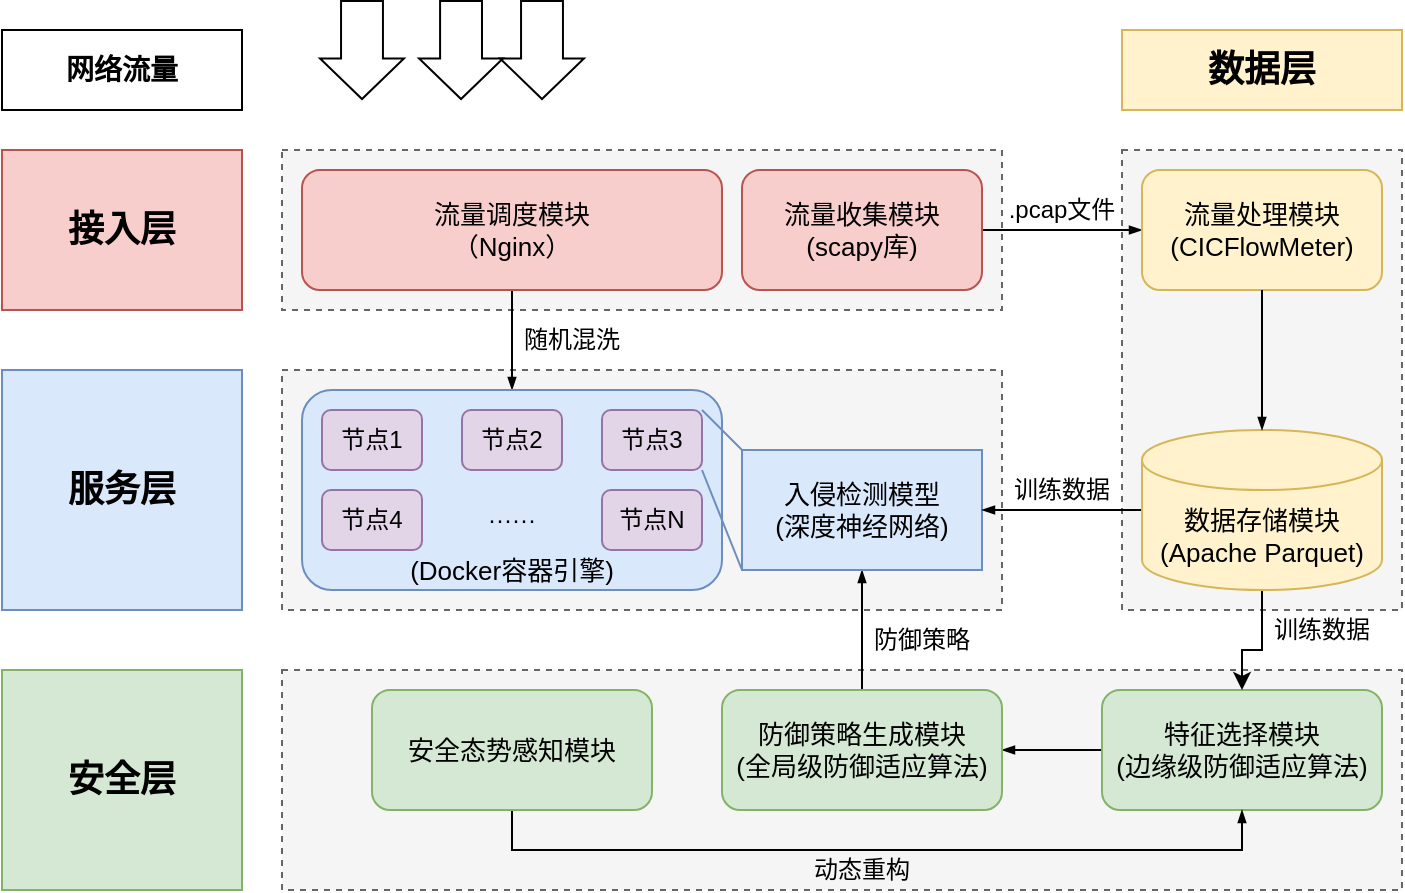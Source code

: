 <mxfile version="26.0.13">
  <diagram name="第 1 页" id="cbnWJFDe7zCflggXgep9">
    <mxGraphModel dx="766" dy="994" grid="1" gridSize="10" guides="1" tooltips="1" connect="1" arrows="1" fold="1" page="1" pageScale="1" pageWidth="1169" pageHeight="827" math="0" shadow="0">
      <root>
        <mxCell id="0" />
        <mxCell id="1" parent="0" />
        <mxCell id="9ba7Ce31MwZ_cNOjAit5-13" value="" style="rounded=0;whiteSpace=wrap;html=1;dashed=1;fillColor=#f5f5f5;strokeColor=#666666;fontColor=#333333;" vertex="1" parent="1">
          <mxGeometry x="260" y="160" width="360" height="80" as="geometry" />
        </mxCell>
        <mxCell id="9ba7Ce31MwZ_cNOjAit5-16" value="接入层" style="rounded=0;whiteSpace=wrap;html=1;fillColor=#f8cecc;strokeColor=#b85450;fontStyle=1;fontSize=18;" vertex="1" parent="1">
          <mxGeometry x="120" y="160" width="120" height="80" as="geometry" />
        </mxCell>
        <mxCell id="9ba7Ce31MwZ_cNOjAit5-17" value="" style="rounded=0;whiteSpace=wrap;html=1;dashed=1;fillColor=#f5f5f5;strokeColor=#666666;fontColor=#333333;" vertex="1" parent="1">
          <mxGeometry x="260" y="270" width="360" height="120" as="geometry" />
        </mxCell>
        <mxCell id="9ba7Ce31MwZ_cNOjAit5-18" value="" style="rounded=0;whiteSpace=wrap;html=1;dashed=1;fillColor=#f5f5f5;strokeColor=#666666;fontColor=#333333;" vertex="1" parent="1">
          <mxGeometry x="260" y="420" width="560" height="110" as="geometry" />
        </mxCell>
        <mxCell id="9ba7Ce31MwZ_cNOjAit5-19" value="" style="rounded=0;whiteSpace=wrap;html=1;dashed=1;fillColor=#f5f5f5;fontColor=#333333;strokeColor=#666666;" vertex="1" parent="1">
          <mxGeometry x="680" y="160" width="140" height="230" as="geometry" />
        </mxCell>
        <mxCell id="9ba7Ce31MwZ_cNOjAit5-20" value="服务层" style="rounded=0;whiteSpace=wrap;html=1;fillColor=#dae8fc;strokeColor=#6c8ebf;fontStyle=1;fontSize=18;" vertex="1" parent="1">
          <mxGeometry x="120" y="270" width="120" height="120" as="geometry" />
        </mxCell>
        <mxCell id="9ba7Ce31MwZ_cNOjAit5-22" value="安全层" style="rounded=0;whiteSpace=wrap;html=1;fillColor=#d5e8d4;strokeColor=#82b366;fontStyle=1;fontSize=18;" vertex="1" parent="1">
          <mxGeometry x="120" y="420" width="120" height="110" as="geometry" />
        </mxCell>
        <mxCell id="9ba7Ce31MwZ_cNOjAit5-23" value="数据层" style="rounded=0;whiteSpace=wrap;html=1;fillColor=#fff2cc;strokeColor=#d6b656;fontStyle=1;fontSize=18;" vertex="1" parent="1">
          <mxGeometry x="680" y="100" width="140" height="40" as="geometry" />
        </mxCell>
        <mxCell id="9ba7Ce31MwZ_cNOjAit5-48" style="edgeStyle=orthogonalEdgeStyle;rounded=0;orthogonalLoop=1;jettySize=auto;html=1;exitX=0;exitY=0.5;exitDx=0;exitDy=0;entryX=1;entryY=0.5;entryDx=0;entryDy=0;endSize=4;endArrow=blockThin;endFill=1;" edge="1" parent="1" source="9ba7Ce31MwZ_cNOjAit5-24" target="9ba7Ce31MwZ_cNOjAit5-25">
          <mxGeometry relative="1" as="geometry" />
        </mxCell>
        <mxCell id="9ba7Ce31MwZ_cNOjAit5-24" value="&lt;div&gt;特征选择模块&lt;/div&gt;&lt;div&gt;(边缘级防御适应算法)&lt;/div&gt;" style="rounded=1;whiteSpace=wrap;html=1;fillColor=#d5e8d4;strokeColor=#82b366;fontSize=13;" vertex="1" parent="1">
          <mxGeometry x="670" y="430" width="140" height="60" as="geometry" />
        </mxCell>
        <mxCell id="9ba7Ce31MwZ_cNOjAit5-51" style="edgeStyle=orthogonalEdgeStyle;rounded=0;orthogonalLoop=1;jettySize=auto;html=1;exitX=0.5;exitY=0;exitDx=0;exitDy=0;entryX=0.5;entryY=1;entryDx=0;entryDy=0;endSize=4;endArrow=blockThin;endFill=1;" edge="1" parent="1" source="9ba7Ce31MwZ_cNOjAit5-25" target="9ba7Ce31MwZ_cNOjAit5-27">
          <mxGeometry relative="1" as="geometry" />
        </mxCell>
        <mxCell id="9ba7Ce31MwZ_cNOjAit5-25" value="&lt;div&gt;防御策略生成模块&lt;/div&gt;&lt;div&gt;(全局级防御适应算法)&lt;/div&gt;" style="rounded=1;whiteSpace=wrap;html=1;fillColor=#d5e8d4;strokeColor=#82b366;fontSize=13;" vertex="1" parent="1">
          <mxGeometry x="480" y="430" width="140" height="60" as="geometry" />
        </mxCell>
        <mxCell id="9ba7Ce31MwZ_cNOjAit5-27" value="入侵检测模型&lt;div&gt;(深度神经网络)&lt;/div&gt;" style="rounded=0;whiteSpace=wrap;html=1;fillColor=#dae8fc;strokeColor=#6c8ebf;fontSize=13;" vertex="1" parent="1">
          <mxGeometry x="490" y="310" width="120" height="60" as="geometry" />
        </mxCell>
        <mxCell id="9ba7Ce31MwZ_cNOjAit5-108" style="edgeStyle=orthogonalEdgeStyle;rounded=0;orthogonalLoop=1;jettySize=auto;html=1;exitX=0.5;exitY=1;exitDx=0;exitDy=0;entryX=0.5;entryY=0;entryDx=0;entryDy=0;endSize=4;endArrow=blockThin;endFill=1;" edge="1" parent="1" source="9ba7Ce31MwZ_cNOjAit5-28" target="9ba7Ce31MwZ_cNOjAit5-59">
          <mxGeometry relative="1" as="geometry" />
        </mxCell>
        <mxCell id="9ba7Ce31MwZ_cNOjAit5-28" value="流量调度模块&lt;div&gt;（Nginx）&lt;/div&gt;" style="rounded=1;whiteSpace=wrap;html=1;fillColor=#f8cecc;strokeColor=#b85450;fontSize=13;" vertex="1" parent="1">
          <mxGeometry x="270" y="170" width="210" height="60" as="geometry" />
        </mxCell>
        <mxCell id="9ba7Ce31MwZ_cNOjAit5-53" style="edgeStyle=orthogonalEdgeStyle;rounded=0;orthogonalLoop=1;jettySize=auto;html=1;exitX=1;exitY=0.5;exitDx=0;exitDy=0;entryX=0;entryY=0.5;entryDx=0;entryDy=0;endSize=4;endArrow=blockThin;endFill=1;" edge="1" parent="1" source="9ba7Ce31MwZ_cNOjAit5-29" target="9ba7Ce31MwZ_cNOjAit5-30">
          <mxGeometry relative="1" as="geometry" />
        </mxCell>
        <mxCell id="9ba7Ce31MwZ_cNOjAit5-29" value="流量收集模块&lt;div&gt;(scapy库)&lt;/div&gt;" style="rounded=1;whiteSpace=wrap;html=1;fillColor=#f8cecc;strokeColor=#b85450;fontSize=13;" vertex="1" parent="1">
          <mxGeometry x="490" y="170" width="120" height="60" as="geometry" />
        </mxCell>
        <mxCell id="9ba7Ce31MwZ_cNOjAit5-30" value="流量处理模块&lt;br&gt;(CICFlowMeter)" style="rounded=1;whiteSpace=wrap;html=1;fillColor=#fff2cc;strokeColor=#d6b656;fontSize=13;" vertex="1" parent="1">
          <mxGeometry x="690" y="170" width="120" height="60" as="geometry" />
        </mxCell>
        <mxCell id="9ba7Ce31MwZ_cNOjAit5-47" style="rounded=0;orthogonalLoop=1;jettySize=auto;html=1;exitX=0.5;exitY=1;exitDx=0;exitDy=0;entryX=0.5;entryY=1;entryDx=0;entryDy=0;endSize=4;endArrow=blockThin;endFill=1;edgeStyle=orthogonalEdgeStyle;" edge="1" parent="1" source="9ba7Ce31MwZ_cNOjAit5-31" target="9ba7Ce31MwZ_cNOjAit5-24">
          <mxGeometry relative="1" as="geometry" />
        </mxCell>
        <mxCell id="9ba7Ce31MwZ_cNOjAit5-31" value="安全态势感知模块" style="rounded=1;whiteSpace=wrap;html=1;fillColor=#d5e8d4;strokeColor=#82b366;fontSize=13;" vertex="1" parent="1">
          <mxGeometry x="305" y="430" width="140" height="60" as="geometry" />
        </mxCell>
        <mxCell id="9ba7Ce31MwZ_cNOjAit5-111" style="edgeStyle=orthogonalEdgeStyle;rounded=0;orthogonalLoop=1;jettySize=auto;html=1;exitX=0;exitY=0.5;exitDx=0;exitDy=0;exitPerimeter=0;entryX=1;entryY=0.5;entryDx=0;entryDy=0;endSize=4;endArrow=blockThin;endFill=1;" edge="1" parent="1" source="9ba7Ce31MwZ_cNOjAit5-32" target="9ba7Ce31MwZ_cNOjAit5-27">
          <mxGeometry relative="1" as="geometry" />
        </mxCell>
        <mxCell id="9ba7Ce31MwZ_cNOjAit5-120" style="edgeStyle=orthogonalEdgeStyle;rounded=0;orthogonalLoop=1;jettySize=auto;html=1;exitX=0.5;exitY=1;exitDx=0;exitDy=0;exitPerimeter=0;entryX=0.5;entryY=0;entryDx=0;entryDy=0;" edge="1" parent="1" source="9ba7Ce31MwZ_cNOjAit5-32" target="9ba7Ce31MwZ_cNOjAit5-24">
          <mxGeometry relative="1" as="geometry">
            <Array as="points">
              <mxPoint x="750" y="410" />
              <mxPoint x="740" y="410" />
            </Array>
          </mxGeometry>
        </mxCell>
        <mxCell id="9ba7Ce31MwZ_cNOjAit5-32" value="数据存储模块&lt;div&gt;(Apache Parquet)&lt;/div&gt;" style="shape=cylinder3;whiteSpace=wrap;html=1;boundedLbl=1;backgroundOutline=1;size=15;fillColor=#fff2cc;strokeColor=#d6b656;fontSize=13;" vertex="1" parent="1">
          <mxGeometry x="690" y="300" width="120" height="80" as="geometry" />
        </mxCell>
        <mxCell id="9ba7Ce31MwZ_cNOjAit5-42" value="" style="shape=flexArrow;endArrow=classic;html=1;rounded=0;width=20.952;endSize=6.41;" edge="1" parent="1">
          <mxGeometry width="50" height="50" relative="1" as="geometry">
            <mxPoint x="300" y="85" as="sourcePoint" />
            <mxPoint x="300" y="135" as="targetPoint" />
          </mxGeometry>
        </mxCell>
        <mxCell id="9ba7Ce31MwZ_cNOjAit5-44" value="" style="shape=flexArrow;endArrow=classic;html=1;rounded=0;width=20.952;endSize=6.41;" edge="1" parent="1">
          <mxGeometry width="50" height="50" relative="1" as="geometry">
            <mxPoint x="349.52" y="85" as="sourcePoint" />
            <mxPoint x="349.52" y="135" as="targetPoint" />
          </mxGeometry>
        </mxCell>
        <mxCell id="9ba7Ce31MwZ_cNOjAit5-45" value="" style="shape=flexArrow;endArrow=classic;html=1;rounded=0;width=20.952;endSize=6.41;" edge="1" parent="1">
          <mxGeometry width="50" height="50" relative="1" as="geometry">
            <mxPoint x="390" y="85" as="sourcePoint" />
            <mxPoint x="390" y="135" as="targetPoint" />
          </mxGeometry>
        </mxCell>
        <mxCell id="9ba7Ce31MwZ_cNOjAit5-46" value="网络流量" style="rounded=0;whiteSpace=wrap;html=1;fontSize=14;fontStyle=1" vertex="1" parent="1">
          <mxGeometry x="120" y="100" width="120" height="40" as="geometry" />
        </mxCell>
        <mxCell id="9ba7Ce31MwZ_cNOjAit5-54" style="edgeStyle=orthogonalEdgeStyle;rounded=0;orthogonalLoop=1;jettySize=auto;html=1;exitX=0.5;exitY=1;exitDx=0;exitDy=0;entryX=0.5;entryY=0;entryDx=0;entryDy=0;entryPerimeter=0;endSize=4;endArrow=blockThin;endFill=1;" edge="1" parent="1" source="9ba7Ce31MwZ_cNOjAit5-30" target="9ba7Ce31MwZ_cNOjAit5-32">
          <mxGeometry relative="1" as="geometry" />
        </mxCell>
        <mxCell id="9ba7Ce31MwZ_cNOjAit5-59" value="" style="rounded=1;whiteSpace=wrap;html=1;fillColor=#dae8fc;strokeColor=#6c8ebf;" vertex="1" parent="1">
          <mxGeometry x="270" y="280" width="210" height="100" as="geometry" />
        </mxCell>
        <mxCell id="9ba7Ce31MwZ_cNOjAit5-60" value="节点1" style="rounded=1;whiteSpace=wrap;html=1;fillColor=#e1d5e7;strokeColor=#9673a6;" vertex="1" parent="1">
          <mxGeometry x="280" y="290" width="50" height="30" as="geometry" />
        </mxCell>
        <mxCell id="9ba7Ce31MwZ_cNOjAit5-61" value="节点2" style="rounded=1;whiteSpace=wrap;html=1;fillColor=#e1d5e7;strokeColor=#9673a6;" vertex="1" parent="1">
          <mxGeometry x="350" y="290" width="50" height="30" as="geometry" />
        </mxCell>
        <mxCell id="9ba7Ce31MwZ_cNOjAit5-104" style="rounded=0;orthogonalLoop=1;jettySize=auto;html=1;exitX=1;exitY=1;exitDx=0;exitDy=0;entryX=0;entryY=1;entryDx=0;entryDy=0;strokeColor=#6c8ebf;endArrow=none;startFill=0;fillColor=#dae8fc;" edge="1" parent="1" source="9ba7Ce31MwZ_cNOjAit5-62" target="9ba7Ce31MwZ_cNOjAit5-27">
          <mxGeometry relative="1" as="geometry" />
        </mxCell>
        <mxCell id="9ba7Ce31MwZ_cNOjAit5-105" style="rounded=0;orthogonalLoop=1;jettySize=auto;html=1;exitX=1;exitY=0;exitDx=0;exitDy=0;entryX=0;entryY=0;entryDx=0;entryDy=0;strokeColor=#6c8ebf;endArrow=none;startFill=0;fillColor=#dae8fc;" edge="1" parent="1" source="9ba7Ce31MwZ_cNOjAit5-62" target="9ba7Ce31MwZ_cNOjAit5-27">
          <mxGeometry relative="1" as="geometry" />
        </mxCell>
        <mxCell id="9ba7Ce31MwZ_cNOjAit5-62" value="节点3" style="rounded=1;whiteSpace=wrap;html=1;fillColor=#e1d5e7;strokeColor=#9673a6;" vertex="1" parent="1">
          <mxGeometry x="420" y="290" width="50" height="30" as="geometry" />
        </mxCell>
        <mxCell id="9ba7Ce31MwZ_cNOjAit5-98" value="节点4" style="rounded=1;whiteSpace=wrap;html=1;fillColor=#e1d5e7;strokeColor=#9673a6;" vertex="1" parent="1">
          <mxGeometry x="280" y="330" width="50" height="30" as="geometry" />
        </mxCell>
        <mxCell id="9ba7Ce31MwZ_cNOjAit5-100" value="节点N" style="rounded=1;whiteSpace=wrap;html=1;fillColor=#e1d5e7;strokeColor=#9673a6;" vertex="1" parent="1">
          <mxGeometry x="420" y="330" width="50" height="30" as="geometry" />
        </mxCell>
        <mxCell id="9ba7Ce31MwZ_cNOjAit5-101" value="······" style="text;html=1;align=center;verticalAlign=middle;whiteSpace=wrap;rounded=0;" vertex="1" parent="1">
          <mxGeometry x="350" y="330" width="50" height="30" as="geometry" />
        </mxCell>
        <mxCell id="9ba7Ce31MwZ_cNOjAit5-106" value="(Docker容器引擎)" style="text;html=1;align=center;verticalAlign=middle;whiteSpace=wrap;rounded=0;fontSize=13;" vertex="1" parent="1">
          <mxGeometry x="270" y="360" width="210" height="20" as="geometry" />
        </mxCell>
        <mxCell id="9ba7Ce31MwZ_cNOjAit5-109" value="随机混洗" style="text;html=1;align=center;verticalAlign=middle;whiteSpace=wrap;rounded=0;" vertex="1" parent="1">
          <mxGeometry x="375" y="240" width="60" height="30" as="geometry" />
        </mxCell>
        <mxCell id="9ba7Ce31MwZ_cNOjAit5-110" value=".pcap文件" style="text;html=1;align=center;verticalAlign=middle;whiteSpace=wrap;rounded=0;" vertex="1" parent="1">
          <mxGeometry x="620" y="180" width="60" height="20" as="geometry" />
        </mxCell>
        <mxCell id="9ba7Ce31MwZ_cNOjAit5-112" value="防御策略" style="text;html=1;align=center;verticalAlign=middle;whiteSpace=wrap;rounded=0;" vertex="1" parent="1">
          <mxGeometry x="550" y="390" width="60" height="30" as="geometry" />
        </mxCell>
        <mxCell id="9ba7Ce31MwZ_cNOjAit5-113" value="动态重构" style="text;html=1;align=center;verticalAlign=middle;whiteSpace=wrap;rounded=0;" vertex="1" parent="1">
          <mxGeometry x="520" y="510" width="60" height="20" as="geometry" />
        </mxCell>
        <mxCell id="9ba7Ce31MwZ_cNOjAit5-114" value="训练数据" style="text;html=1;align=center;verticalAlign=middle;whiteSpace=wrap;rounded=0;" vertex="1" parent="1">
          <mxGeometry x="750" y="390" width="60" height="20" as="geometry" />
        </mxCell>
        <mxCell id="9ba7Ce31MwZ_cNOjAit5-115" value="训练数据" style="text;html=1;align=center;verticalAlign=middle;whiteSpace=wrap;rounded=0;" vertex="1" parent="1">
          <mxGeometry x="620" y="320" width="60" height="20" as="geometry" />
        </mxCell>
      </root>
    </mxGraphModel>
  </diagram>
</mxfile>
